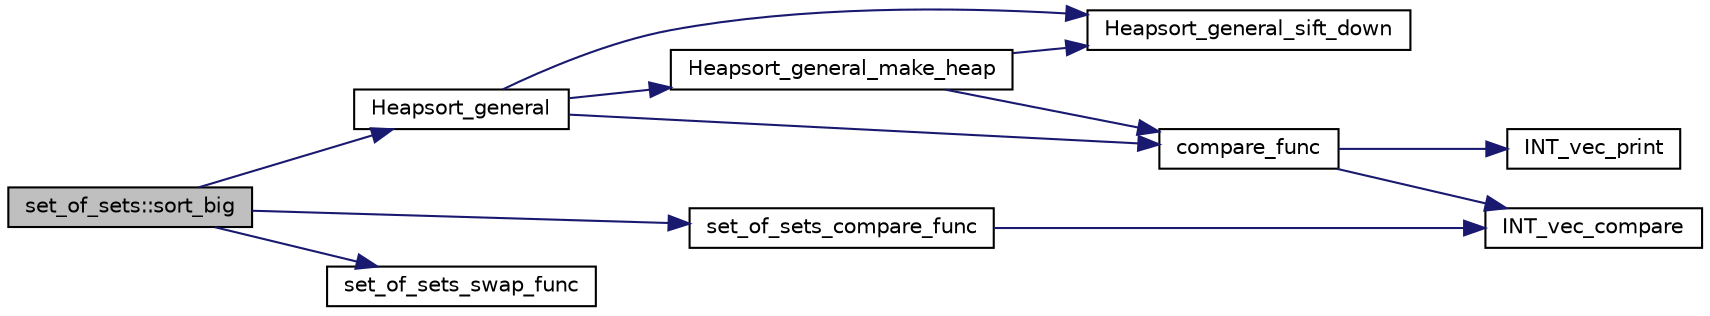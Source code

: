 digraph "set_of_sets::sort_big"
{
  edge [fontname="Helvetica",fontsize="10",labelfontname="Helvetica",labelfontsize="10"];
  node [fontname="Helvetica",fontsize="10",shape=record];
  rankdir="LR";
  Node932 [label="set_of_sets::sort_big",height=0.2,width=0.4,color="black", fillcolor="grey75", style="filled", fontcolor="black"];
  Node932 -> Node933 [color="midnightblue",fontsize="10",style="solid",fontname="Helvetica"];
  Node933 [label="Heapsort_general",height=0.2,width=0.4,color="black", fillcolor="white", style="filled",URL="$d5/de2/foundations_2data__structures_2data__structures_8h.html#a7a9b4c4e2d2a08682f8c28beecc28ad0"];
  Node933 -> Node934 [color="midnightblue",fontsize="10",style="solid",fontname="Helvetica"];
  Node934 [label="Heapsort_general_make_heap",height=0.2,width=0.4,color="black", fillcolor="white", style="filled",URL="$d4/dd7/sorting_8_c.html#abc00f1346fb6a53dcc572374834f74c1"];
  Node934 -> Node935 [color="midnightblue",fontsize="10",style="solid",fontname="Helvetica"];
  Node935 [label="Heapsort_general_sift_down",height=0.2,width=0.4,color="black", fillcolor="white", style="filled",URL="$d4/dd7/sorting_8_c.html#ac889c1f2ef01fe17e267ac9268c97260"];
  Node934 -> Node936 [color="midnightblue",fontsize="10",style="solid",fontname="Helvetica"];
  Node936 [label="compare_func",height=0.2,width=0.4,color="black", fillcolor="white", style="filled",URL="$dc/d77/pentomino__5x5_8_c.html#af532ec92afffcb63cd1f1180e96642d4"];
  Node936 -> Node937 [color="midnightblue",fontsize="10",style="solid",fontname="Helvetica"];
  Node937 [label="INT_vec_compare",height=0.2,width=0.4,color="black", fillcolor="white", style="filled",URL="$d5/de2/foundations_2data__structures_2data__structures_8h.html#ac1a17fca23fb4a338aef8547a4c2fded"];
  Node936 -> Node938 [color="midnightblue",fontsize="10",style="solid",fontname="Helvetica"];
  Node938 [label="INT_vec_print",height=0.2,width=0.4,color="black", fillcolor="white", style="filled",URL="$df/dbf/sajeeb_8_c.html#a79a5901af0b47dd0d694109543c027fe"];
  Node933 -> Node936 [color="midnightblue",fontsize="10",style="solid",fontname="Helvetica"];
  Node933 -> Node935 [color="midnightblue",fontsize="10",style="solid",fontname="Helvetica"];
  Node932 -> Node939 [color="midnightblue",fontsize="10",style="solid",fontname="Helvetica"];
  Node939 [label="set_of_sets_compare_func",height=0.2,width=0.4,color="black", fillcolor="white", style="filled",URL="$d3/d92/set__of__sets_8_c.html#aaacdae015f9a25f07defff1ee5cee182"];
  Node939 -> Node937 [color="midnightblue",fontsize="10",style="solid",fontname="Helvetica"];
  Node932 -> Node940 [color="midnightblue",fontsize="10",style="solid",fontname="Helvetica"];
  Node940 [label="set_of_sets_swap_func",height=0.2,width=0.4,color="black", fillcolor="white", style="filled",URL="$d3/d92/set__of__sets_8_c.html#a92d3c967846350d88753d97a0b5f69bc"];
}
